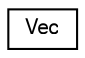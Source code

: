 digraph G
{
  edge [fontname="FreeSans",fontsize="10",labelfontname="FreeSans",labelfontsize="10"];
  node [fontname="FreeSans",fontsize="10",shape=record];
  rankdir="LR";
  Node1 [label="Vec",height=0.2,width=0.4,color="black", fillcolor="white", style="filled",URL="$classVec.shtml"];
}
